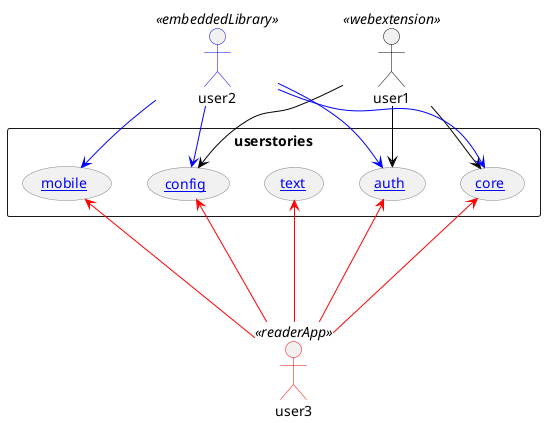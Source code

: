 @startuml
skinparam packageStyle rectangle
skinparam usecase {
  ArrowColor<< webextension >> black
  ArrowColor<< embeddedLibrary >> blue
  ArrowColor<< readerApp >> red
  BorderColor gray

}
skinparam actor {
  BorderColor<< webextension >> black
  BorderColor<< embeddedLibrary >> blue
  BorderColor<< readerApp >> red

}
	
actor user1 <<webextension>>
rectangle userstories {
  user1 --> ([[https://github.com/alpheios-project/documentation/blob/master/design/core-user-stories.csv core]]) <<webextension>>
  user1 --> ([[https://github.com/alpheios-project/documentation/blob/master/design/auth-user-stories.csv auth]]) <<webextension>>
  user1 --> ([[https://github.com/alpheios-project/documentation/blob/master/design/config-user-stories.csv config]]) <<webextension>>
  
}
actor user2 <<embeddedLibrary>>
rectangle userstories {
  user2 --> ([[https://github.com/alpheios-project/documentation/blob/master/design/core-user-stories.csv core]]) <<embeddedLibrary>>
  user2 --> ([[https://github.com/alpheios-project/documentation/blob/master/design/auth-user-stories.csv auth]]) <<embeddedLibrary>>
  user2 --> ([[https://github.com/alpheios-project/documentation/blob/master/design/mobile-user-stories.csv mobile]]) <<embeddedLibrary>>
  user2 --> ([[https://github.com/alpheios-project/documentation/blob/master/design/config-user-stories.csv config]]) <<embeddedLibrary>>
  
}
actor user3 <<readerApp>>
rectangle userstories {
  user3 -up--> ([[https://github.com/alpheios-project/documentation/blob/master/design/core-user-stories.csv core]]) <<readerApp>>
  user3 -up--> ([[https://github.com/alpheios-project/documentation/blob/master/design/auth-user-stories.csv auth]]) <<readerApp>>
  user3 -up--> ([[https://github.com/alpheios-project/documentation/blob/master/design/text-user-stories.csv text]]) <<readerApp>>
  user3 -up--> ([[https://github.com/alpheios-project/documentation/blob/master/design/mobile-user-stories.csv mobile]]) <<readerApp>>
  user3 -up--> ([[https://github.com/alpheios-project/documentation/blob/master/design/config-user-stories.csv config]]) <<readerApp>>
  
}
@enduml
